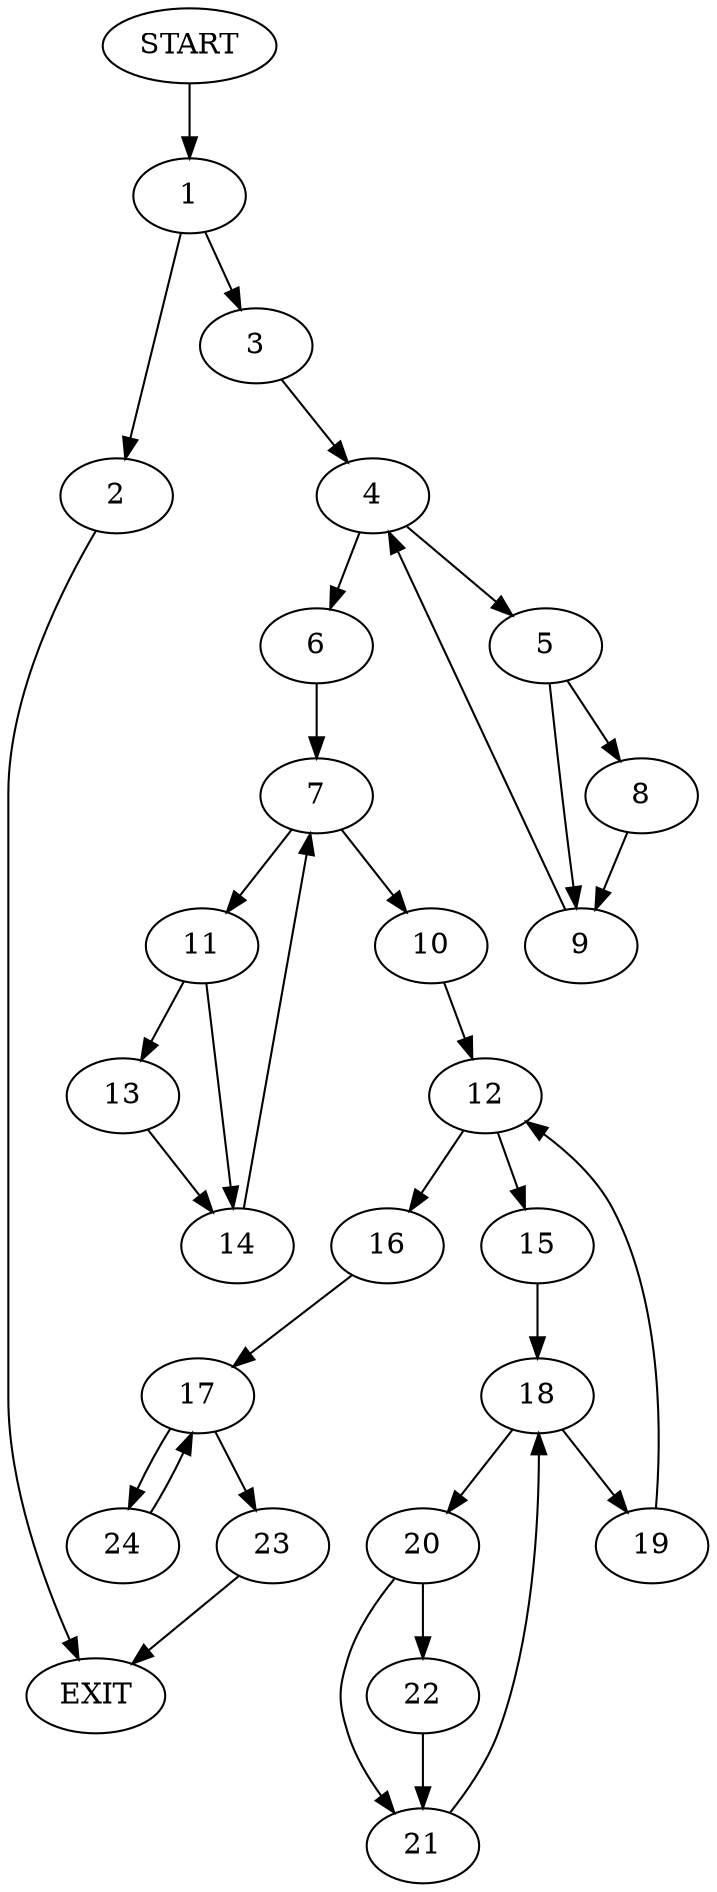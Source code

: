 digraph {
0 [label="START"]
25 [label="EXIT"]
0 -> 1
1 -> 2
1 -> 3
2 -> 25
3 -> 4
4 -> 5
4 -> 6
6 -> 7
5 -> 8
5 -> 9
8 -> 9
9 -> 4
7 -> 10
7 -> 11
10 -> 12
11 -> 13
11 -> 14
13 -> 14
14 -> 7
12 -> 15
12 -> 16
16 -> 17
15 -> 18
18 -> 19
18 -> 20
20 -> 21
20 -> 22
19 -> 12
21 -> 18
22 -> 21
17 -> 23
17 -> 24
23 -> 25
24 -> 17
}
